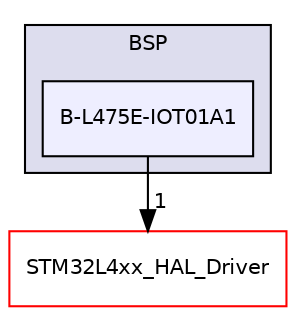 digraph "B-L475E-IOT01A1" {
  compound=true
  node [ fontsize="10", fontname="Helvetica"];
  edge [ labelfontsize="10", labelfontname="Helvetica"];
  subgraph clusterdir_0d65e5fa077ec095e65d7480f3bb9880 {
    graph [ bgcolor="#ddddee", pencolor="black", label="BSP" fontname="Helvetica", fontsize="10", URL="dir_0d65e5fa077ec095e65d7480f3bb9880.html"]
  dir_cb324d6642d6a17c27256f8131a02eb8 [shape=box, label="B-L475E-IOT01A1", style="filled", fillcolor="#eeeeff", pencolor="black", URL="dir_cb324d6642d6a17c27256f8131a02eb8.html"];
  }
  dir_8a47de0d9a7b537f24e8ff521c06cbd3 [shape=box label="STM32L4xx_HAL_Driver" fillcolor="white" style="filled" color="red" URL="dir_8a47de0d9a7b537f24e8ff521c06cbd3.html"];
  dir_cb324d6642d6a17c27256f8131a02eb8->dir_8a47de0d9a7b537f24e8ff521c06cbd3 [headlabel="1", labeldistance=1.5 headhref="dir_000005_000027.html"];
}
